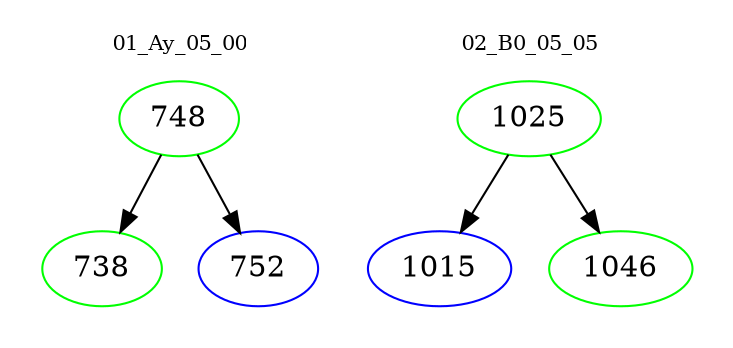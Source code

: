 digraph{
subgraph cluster_0 {
color = white
label = "01_Ay_05_00";
fontsize=10;
T0_748 [label="748", color="green"]
T0_748 -> T0_738 [color="black"]
T0_738 [label="738", color="green"]
T0_748 -> T0_752 [color="black"]
T0_752 [label="752", color="blue"]
}
subgraph cluster_1 {
color = white
label = "02_B0_05_05";
fontsize=10;
T1_1025 [label="1025", color="green"]
T1_1025 -> T1_1015 [color="black"]
T1_1015 [label="1015", color="blue"]
T1_1025 -> T1_1046 [color="black"]
T1_1046 [label="1046", color="green"]
}
}
